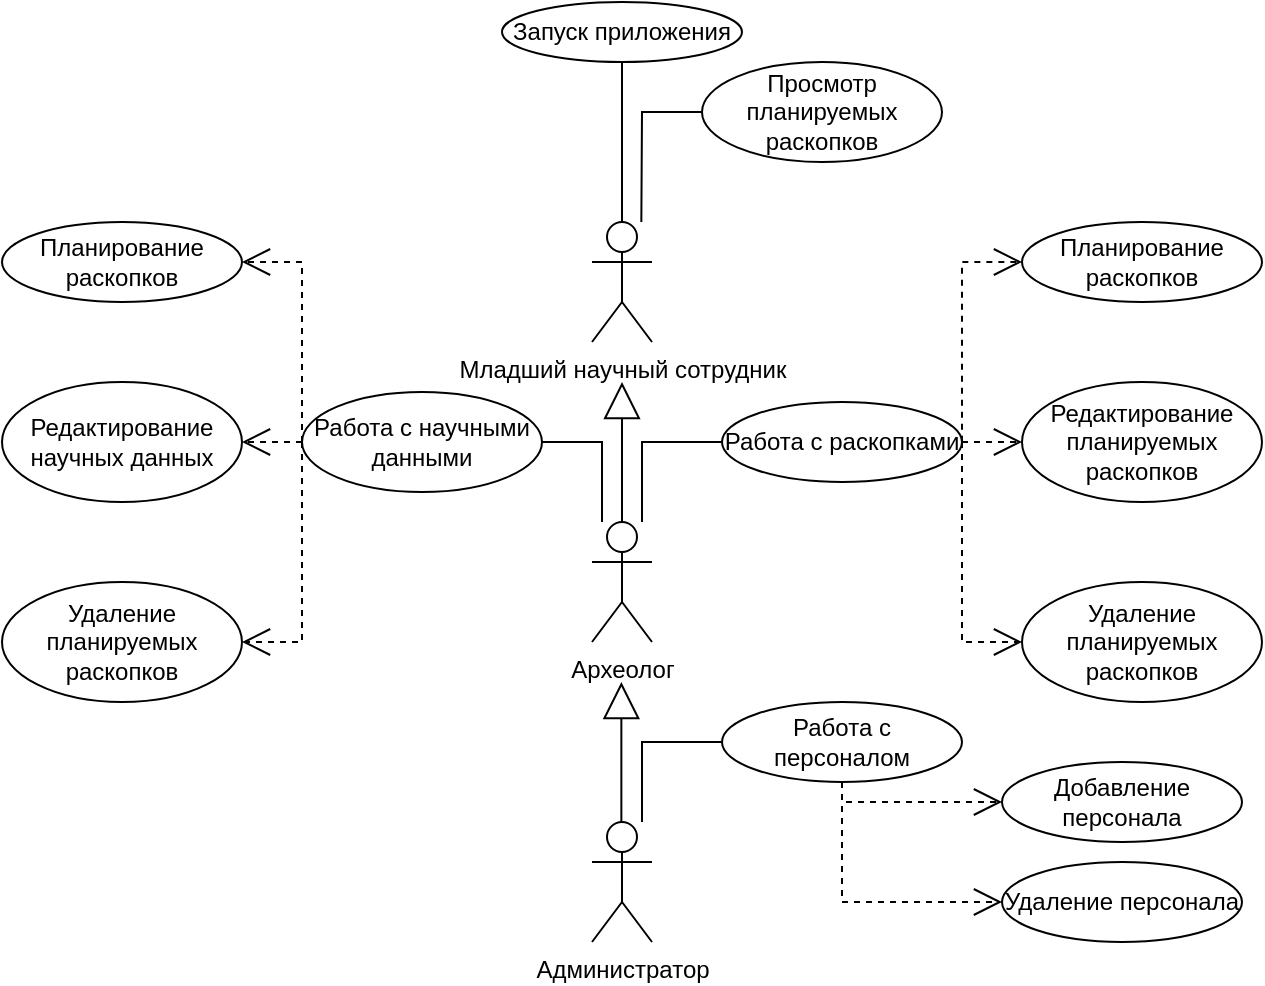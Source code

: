 <mxfile version="20.3.0" type="device"><diagram id="8QF-0b9IMSt5EJhHTNxa" name="Страница 1"><mxGraphModel dx="1018" dy="650" grid="1" gridSize="10" guides="1" tooltips="1" connect="1" arrows="1" fold="1" page="1" pageScale="1" pageWidth="827" pageHeight="1169" math="0" shadow="0"><root><mxCell id="0"/><mxCell id="1" parent="0"/><mxCell id="tWssLs5mlWwicFjtPfKv-1" value="Младший научный сотрудник" style="shape=umlActor;verticalLabelPosition=bottom;verticalAlign=top;html=1;outlineConnect=0;" vertex="1" parent="1"><mxGeometry x="405" y="420" width="30" height="60" as="geometry"/></mxCell><mxCell id="tWssLs5mlWwicFjtPfKv-2" value="" style="endArrow=none;html=1;rounded=0;entryX=0;entryY=0.5;entryDx=0;entryDy=0;" edge="1" parent="1" target="tWssLs5mlWwicFjtPfKv-3"><mxGeometry width="50" height="50" relative="1" as="geometry"><mxPoint x="429.67" y="420" as="sourcePoint"/><mxPoint x="429.67" y="360" as="targetPoint"/><Array as="points"><mxPoint x="430" y="365"/></Array></mxGeometry></mxCell><mxCell id="tWssLs5mlWwicFjtPfKv-3" value="Просмотр планируемых раскопков" style="ellipse;whiteSpace=wrap;html=1;" vertex="1" parent="1"><mxGeometry x="460" y="340" width="120" height="50" as="geometry"/></mxCell><mxCell id="tWssLs5mlWwicFjtPfKv-4" value="Запуск приложения" style="ellipse;whiteSpace=wrap;html=1;" vertex="1" parent="1"><mxGeometry x="360" y="310" width="120" height="30" as="geometry"/></mxCell><mxCell id="tWssLs5mlWwicFjtPfKv-6" value="" style="endArrow=none;html=1;rounded=0;entryX=0.5;entryY=1;entryDx=0;entryDy=0;" edge="1" parent="1" target="tWssLs5mlWwicFjtPfKv-4"><mxGeometry width="50" height="50" relative="1" as="geometry"><mxPoint x="420.0" y="420" as="sourcePoint"/><mxPoint x="420" y="290" as="targetPoint"/></mxGeometry></mxCell><mxCell id="tWssLs5mlWwicFjtPfKv-7" value="Археолог" style="shape=umlActor;verticalLabelPosition=bottom;verticalAlign=top;html=1;outlineConnect=0;" vertex="1" parent="1"><mxGeometry x="405" y="570" width="30" height="60" as="geometry"/></mxCell><mxCell id="tWssLs5mlWwicFjtPfKv-9" value="" style="endArrow=block;endSize=16;endFill=0;html=1;rounded=0;strokeColor=default;exitX=0.5;exitY=0;exitDx=0;exitDy=0;exitPerimeter=0;" edge="1" parent="1" source="tWssLs5mlWwicFjtPfKv-7"><mxGeometry width="160" relative="1" as="geometry"><mxPoint x="420" y="610" as="sourcePoint"/><mxPoint x="420" y="500" as="targetPoint"/></mxGeometry></mxCell><mxCell id="tWssLs5mlWwicFjtPfKv-13" value="" style="endArrow=none;html=1;rounded=0;strokeColor=default;entryX=0;entryY=0.5;entryDx=0;entryDy=0;" edge="1" parent="1" target="tWssLs5mlWwicFjtPfKv-14"><mxGeometry width="50" height="50" relative="1" as="geometry"><mxPoint x="430" y="570" as="sourcePoint"/><mxPoint x="470" y="530" as="targetPoint"/><Array as="points"><mxPoint x="430" y="530"/></Array></mxGeometry></mxCell><mxCell id="tWssLs5mlWwicFjtPfKv-14" value="Работа с раскопками" style="ellipse;whiteSpace=wrap;html=1;" vertex="1" parent="1"><mxGeometry x="470" y="510" width="120" height="40" as="geometry"/></mxCell><mxCell id="tWssLs5mlWwicFjtPfKv-17" value="" style="endArrow=open;endSize=12;dashed=1;html=1;rounded=0;strokeColor=default;entryX=0;entryY=0.5;entryDx=0;entryDy=0;" edge="1" parent="1" target="tWssLs5mlWwicFjtPfKv-18"><mxGeometry width="160" relative="1" as="geometry"><mxPoint x="590" y="529.83" as="sourcePoint"/><mxPoint x="620" y="490" as="targetPoint"/><Array as="points"><mxPoint x="590" y="440"/></Array></mxGeometry></mxCell><mxCell id="tWssLs5mlWwicFjtPfKv-18" value="Планирование раскопков" style="ellipse;whiteSpace=wrap;html=1;" vertex="1" parent="1"><mxGeometry x="620" y="420" width="120" height="40" as="geometry"/></mxCell><mxCell id="tWssLs5mlWwicFjtPfKv-19" value="" style="endArrow=open;endSize=12;dashed=1;html=1;rounded=0;strokeColor=default;exitX=1;exitY=0.5;exitDx=0;exitDy=0;entryX=0;entryY=0.5;entryDx=0;entryDy=0;" edge="1" parent="1" source="tWssLs5mlWwicFjtPfKv-14" target="tWssLs5mlWwicFjtPfKv-20"><mxGeometry width="160" relative="1" as="geometry"><mxPoint x="600" y="539.83" as="sourcePoint"/><mxPoint x="630" y="530" as="targetPoint"/><Array as="points"/></mxGeometry></mxCell><mxCell id="tWssLs5mlWwicFjtPfKv-20" value="Редактирование планируемых раскопков" style="ellipse;whiteSpace=wrap;html=1;" vertex="1" parent="1"><mxGeometry x="620" y="500" width="120" height="60" as="geometry"/></mxCell><mxCell id="tWssLs5mlWwicFjtPfKv-22" value="Удаление&lt;br&gt;планируемых раскопков" style="ellipse;whiteSpace=wrap;html=1;" vertex="1" parent="1"><mxGeometry x="620" y="600" width="120" height="60" as="geometry"/></mxCell><mxCell id="tWssLs5mlWwicFjtPfKv-23" value="" style="endArrow=open;endSize=12;dashed=1;html=1;rounded=0;strokeColor=default;exitX=1;exitY=0.5;exitDx=0;exitDy=0;entryX=0;entryY=0.5;entryDx=0;entryDy=0;" edge="1" parent="1" source="tWssLs5mlWwicFjtPfKv-14" target="tWssLs5mlWwicFjtPfKv-22"><mxGeometry width="160" relative="1" as="geometry"><mxPoint x="600" y="540" as="sourcePoint"/><mxPoint x="630" y="565" as="targetPoint"/><Array as="points"><mxPoint x="590" y="630"/></Array></mxGeometry></mxCell><mxCell id="tWssLs5mlWwicFjtPfKv-26" value="" style="endArrow=none;html=1;rounded=0;strokeColor=default;entryX=1;entryY=0.5;entryDx=0;entryDy=0;" edge="1" parent="1" target="tWssLs5mlWwicFjtPfKv-27"><mxGeometry width="50" height="50" relative="1" as="geometry"><mxPoint x="410" y="570" as="sourcePoint"/><mxPoint x="405" y="530" as="targetPoint"/><Array as="points"><mxPoint x="410" y="530"/></Array></mxGeometry></mxCell><mxCell id="tWssLs5mlWwicFjtPfKv-27" value="Работа с научными данными" style="ellipse;whiteSpace=wrap;html=1;" vertex="1" parent="1"><mxGeometry x="260" y="505" width="120" height="50" as="geometry"/></mxCell><mxCell id="tWssLs5mlWwicFjtPfKv-35" value="" style="endArrow=open;endSize=12;dashed=1;html=1;rounded=0;strokeColor=default;exitX=0;exitY=0.5;exitDx=0;exitDy=0;entryX=1;entryY=0.5;entryDx=0;entryDy=0;" edge="1" parent="1" target="tWssLs5mlWwicFjtPfKv-36" source="tWssLs5mlWwicFjtPfKv-27"><mxGeometry width="160" relative="1" as="geometry"><mxPoint x="90.0" y="530" as="sourcePoint"/><mxPoint x="130" y="530" as="targetPoint"/><Array as="points"/></mxGeometry></mxCell><mxCell id="tWssLs5mlWwicFjtPfKv-36" value="Редактирование научных данных" style="ellipse;whiteSpace=wrap;html=1;" vertex="1" parent="1"><mxGeometry x="110" y="500" width="120" height="60" as="geometry"/></mxCell><mxCell id="tWssLs5mlWwicFjtPfKv-37" value="Удаление&lt;br&gt;планируемых раскопков" style="ellipse;whiteSpace=wrap;html=1;" vertex="1" parent="1"><mxGeometry x="110" y="600" width="120" height="60" as="geometry"/></mxCell><mxCell id="tWssLs5mlWwicFjtPfKv-38" value="Планирование раскопков" style="ellipse;whiteSpace=wrap;html=1;" vertex="1" parent="1"><mxGeometry x="110" y="420" width="120" height="40" as="geometry"/></mxCell><mxCell id="tWssLs5mlWwicFjtPfKv-39" value="" style="endArrow=open;endSize=12;dashed=1;html=1;rounded=0;strokeColor=default;exitX=0;exitY=0.5;exitDx=0;exitDy=0;entryX=1;entryY=0.5;entryDx=0;entryDy=0;" edge="1" parent="1" source="tWssLs5mlWwicFjtPfKv-27" target="tWssLs5mlWwicFjtPfKv-38"><mxGeometry width="160" relative="1" as="geometry"><mxPoint x="270" y="540" as="sourcePoint"/><mxPoint x="240" y="540" as="targetPoint"/><Array as="points"><mxPoint x="260" y="440"/></Array></mxGeometry></mxCell><mxCell id="tWssLs5mlWwicFjtPfKv-40" value="" style="endArrow=open;endSize=12;dashed=1;html=1;rounded=0;strokeColor=default;exitX=0;exitY=0.5;exitDx=0;exitDy=0;entryX=1;entryY=0.5;entryDx=0;entryDy=0;" edge="1" parent="1" source="tWssLs5mlWwicFjtPfKv-27" target="tWssLs5mlWwicFjtPfKv-37"><mxGeometry width="160" relative="1" as="geometry"><mxPoint x="270" y="540" as="sourcePoint"/><mxPoint x="240.0" y="460" as="targetPoint"/><Array as="points"><mxPoint x="260" y="630"/></Array></mxGeometry></mxCell><mxCell id="tWssLs5mlWwicFjtPfKv-41" value="" style="endArrow=block;endSize=16;endFill=0;html=1;rounded=0;strokeColor=default;exitX=0.5;exitY=0;exitDx=0;exitDy=0;exitPerimeter=0;" edge="1" parent="1"><mxGeometry width="160" relative="1" as="geometry"><mxPoint x="419.68" y="720" as="sourcePoint"/><mxPoint x="419.68" y="650" as="targetPoint"/></mxGeometry></mxCell><mxCell id="tWssLs5mlWwicFjtPfKv-42" value="Администратор" style="shape=umlActor;verticalLabelPosition=bottom;verticalAlign=top;html=1;outlineConnect=0;" vertex="1" parent="1"><mxGeometry x="405" y="720" width="30" height="60" as="geometry"/></mxCell><mxCell id="tWssLs5mlWwicFjtPfKv-44" value="" style="endArrow=none;html=1;rounded=0;strokeColor=default;entryX=0;entryY=0.5;entryDx=0;entryDy=0;" edge="1" parent="1" target="tWssLs5mlWwicFjtPfKv-45"><mxGeometry width="50" height="50" relative="1" as="geometry"><mxPoint x="430" y="720" as="sourcePoint"/><mxPoint x="460" y="680" as="targetPoint"/><Array as="points"><mxPoint x="430" y="680"/></Array></mxGeometry></mxCell><mxCell id="tWssLs5mlWwicFjtPfKv-45" value="Работа с персоналом" style="ellipse;whiteSpace=wrap;html=1;" vertex="1" parent="1"><mxGeometry x="470" y="660" width="120" height="40" as="geometry"/></mxCell><mxCell id="tWssLs5mlWwicFjtPfKv-48" value="" style="endArrow=open;endSize=12;dashed=1;html=1;rounded=0;strokeColor=default;exitX=0.5;exitY=1;exitDx=0;exitDy=0;entryX=0;entryY=0.5;entryDx=0;entryDy=0;" edge="1" parent="1" source="tWssLs5mlWwicFjtPfKv-45" target="tWssLs5mlWwicFjtPfKv-52"><mxGeometry width="160" relative="1" as="geometry"><mxPoint x="630" y="709.83" as="sourcePoint"/><mxPoint x="590" y="720" as="targetPoint"/><Array as="points"><mxPoint x="530" y="710"/></Array></mxGeometry></mxCell><mxCell id="tWssLs5mlWwicFjtPfKv-52" value="Добавление персонала" style="ellipse;whiteSpace=wrap;html=1;" vertex="1" parent="1"><mxGeometry x="610" y="690" width="120" height="40" as="geometry"/></mxCell><mxCell id="tWssLs5mlWwicFjtPfKv-53" value="Удаление персонала" style="ellipse;whiteSpace=wrap;html=1;" vertex="1" parent="1"><mxGeometry x="610" y="740" width="120" height="40" as="geometry"/></mxCell><mxCell id="tWssLs5mlWwicFjtPfKv-55" value="" style="endArrow=open;endSize=12;dashed=1;html=1;rounded=0;strokeColor=default;entryX=0;entryY=0.5;entryDx=0;entryDy=0;exitX=0.5;exitY=1;exitDx=0;exitDy=0;" edge="1" parent="1" source="tWssLs5mlWwicFjtPfKv-45" target="tWssLs5mlWwicFjtPfKv-53"><mxGeometry width="160" relative="1" as="geometry"><mxPoint x="590" y="680" as="sourcePoint"/><mxPoint x="620" y="720" as="targetPoint"/><Array as="points"><mxPoint x="530" y="760"/></Array></mxGeometry></mxCell></root></mxGraphModel></diagram></mxfile>